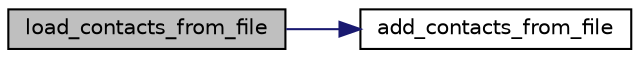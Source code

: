 digraph "load_contacts_from_file"
{
 // LATEX_PDF_SIZE
  edge [fontname="Helvetica",fontsize="10",labelfontname="Helvetica",labelfontsize="10"];
  node [fontname="Helvetica",fontsize="10",shape=record];
  rankdir="LR";
  Node1 [label="load_contacts_from_file",height=0.2,width=0.4,color="black", fillcolor="grey75", style="filled", fontcolor="black",tooltip=" "];
  Node1 -> Node2 [color="midnightblue",fontsize="10",style="solid",fontname="Helvetica"];
  Node2 [label="add_contacts_from_file",height=0.2,width=0.4,color="black", fillcolor="white", style="filled",URL="$ui_8c.html#a3cce6cef71ccb6ae5dd4c9ca852eb31f",tooltip=" "];
}
